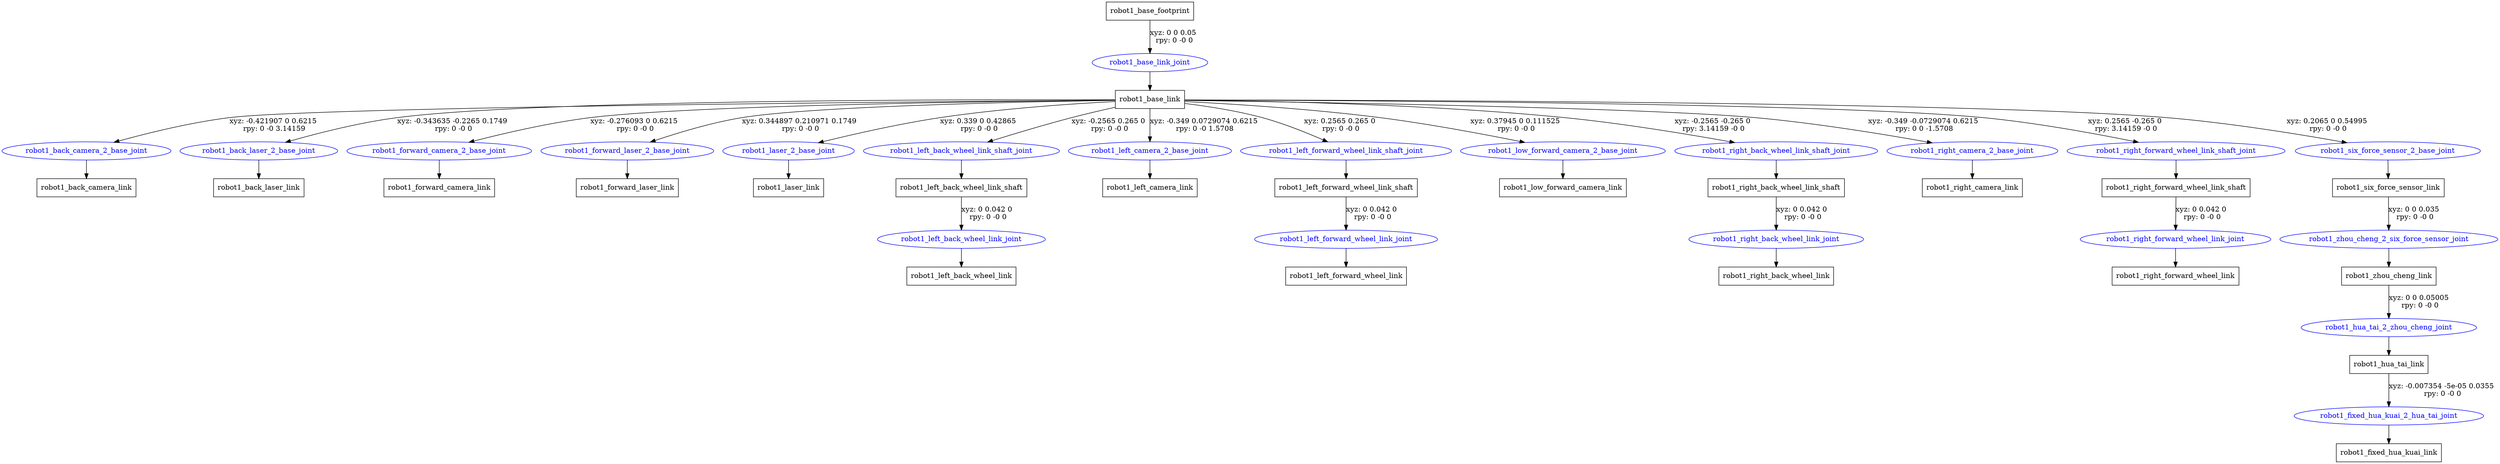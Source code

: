 digraph G {
node [shape=box];
"robot1_base_footprint" [label="robot1_base_footprint"];
"robot1_base_link" [label="robot1_base_link"];
"robot1_back_camera_link" [label="robot1_back_camera_link"];
"robot1_back_laser_link" [label="robot1_back_laser_link"];
"robot1_forward_camera_link" [label="robot1_forward_camera_link"];
"robot1_forward_laser_link" [label="robot1_forward_laser_link"];
"robot1_laser_link" [label="robot1_laser_link"];
"robot1_left_back_wheel_link_shaft" [label="robot1_left_back_wheel_link_shaft"];
"robot1_left_back_wheel_link" [label="robot1_left_back_wheel_link"];
"robot1_left_camera_link" [label="robot1_left_camera_link"];
"robot1_left_forward_wheel_link_shaft" [label="robot1_left_forward_wheel_link_shaft"];
"robot1_left_forward_wheel_link" [label="robot1_left_forward_wheel_link"];
"robot1_low_forward_camera_link" [label="robot1_low_forward_camera_link"];
"robot1_right_back_wheel_link_shaft" [label="robot1_right_back_wheel_link_shaft"];
"robot1_right_back_wheel_link" [label="robot1_right_back_wheel_link"];
"robot1_right_camera_link" [label="robot1_right_camera_link"];
"robot1_right_forward_wheel_link_shaft" [label="robot1_right_forward_wheel_link_shaft"];
"robot1_right_forward_wheel_link" [label="robot1_right_forward_wheel_link"];
"robot1_six_force_sensor_link" [label="robot1_six_force_sensor_link"];
"robot1_zhou_cheng_link" [label="robot1_zhou_cheng_link"];
"robot1_hua_tai_link" [label="robot1_hua_tai_link"];
"robot1_fixed_hua_kuai_link" [label="robot1_fixed_hua_kuai_link"];
node [shape=ellipse, color=blue, fontcolor=blue];
"robot1_base_footprint" -> "robot1_base_link_joint" [label="xyz: 0 0 0.05 \nrpy: 0 -0 0"]
"robot1_base_link_joint" -> "robot1_base_link"
"robot1_base_link" -> "robot1_back_camera_2_base_joint" [label="xyz: -0.421907 0 0.6215 \nrpy: 0 -0 3.14159"]
"robot1_back_camera_2_base_joint" -> "robot1_back_camera_link"
"robot1_base_link" -> "robot1_back_laser_2_base_joint" [label="xyz: -0.343635 -0.2265 0.1749 \nrpy: 0 -0 0"]
"robot1_back_laser_2_base_joint" -> "robot1_back_laser_link"
"robot1_base_link" -> "robot1_forward_camera_2_base_joint" [label="xyz: -0.276093 0 0.6215 \nrpy: 0 -0 0"]
"robot1_forward_camera_2_base_joint" -> "robot1_forward_camera_link"
"robot1_base_link" -> "robot1_forward_laser_2_base_joint" [label="xyz: 0.344897 0.210971 0.1749 \nrpy: 0 -0 0"]
"robot1_forward_laser_2_base_joint" -> "robot1_forward_laser_link"
"robot1_base_link" -> "robot1_laser_2_base_joint" [label="xyz: 0.339 0 0.42865 \nrpy: 0 -0 0"]
"robot1_laser_2_base_joint" -> "robot1_laser_link"
"robot1_base_link" -> "robot1_left_back_wheel_link_shaft_joint" [label="xyz: -0.2565 0.265 0 \nrpy: 0 -0 0"]
"robot1_left_back_wheel_link_shaft_joint" -> "robot1_left_back_wheel_link_shaft"
"robot1_left_back_wheel_link_shaft" -> "robot1_left_back_wheel_link_joint" [label="xyz: 0 0.042 0 \nrpy: 0 -0 0"]
"robot1_left_back_wheel_link_joint" -> "robot1_left_back_wheel_link"
"robot1_base_link" -> "robot1_left_camera_2_base_joint" [label="xyz: -0.349 0.0729074 0.6215 \nrpy: 0 -0 1.5708"]
"robot1_left_camera_2_base_joint" -> "robot1_left_camera_link"
"robot1_base_link" -> "robot1_left_forward_wheel_link_shaft_joint" [label="xyz: 0.2565 0.265 0 \nrpy: 0 -0 0"]
"robot1_left_forward_wheel_link_shaft_joint" -> "robot1_left_forward_wheel_link_shaft"
"robot1_left_forward_wheel_link_shaft" -> "robot1_left_forward_wheel_link_joint" [label="xyz: 0 0.042 0 \nrpy: 0 -0 0"]
"robot1_left_forward_wheel_link_joint" -> "robot1_left_forward_wheel_link"
"robot1_base_link" -> "robot1_low_forward_camera_2_base_joint" [label="xyz: 0.37945 0 0.111525 \nrpy: 0 -0 0"]
"robot1_low_forward_camera_2_base_joint" -> "robot1_low_forward_camera_link"
"robot1_base_link" -> "robot1_right_back_wheel_link_shaft_joint" [label="xyz: -0.2565 -0.265 0 \nrpy: 3.14159 -0 0"]
"robot1_right_back_wheel_link_shaft_joint" -> "robot1_right_back_wheel_link_shaft"
"robot1_right_back_wheel_link_shaft" -> "robot1_right_back_wheel_link_joint" [label="xyz: 0 0.042 0 \nrpy: 0 -0 0"]
"robot1_right_back_wheel_link_joint" -> "robot1_right_back_wheel_link"
"robot1_base_link" -> "robot1_right_camera_2_base_joint" [label="xyz: -0.349 -0.0729074 0.6215 \nrpy: 0 0 -1.5708"]
"robot1_right_camera_2_base_joint" -> "robot1_right_camera_link"
"robot1_base_link" -> "robot1_right_forward_wheel_link_shaft_joint" [label="xyz: 0.2565 -0.265 0 \nrpy: 3.14159 -0 0"]
"robot1_right_forward_wheel_link_shaft_joint" -> "robot1_right_forward_wheel_link_shaft"
"robot1_right_forward_wheel_link_shaft" -> "robot1_right_forward_wheel_link_joint" [label="xyz: 0 0.042 0 \nrpy: 0 -0 0"]
"robot1_right_forward_wheel_link_joint" -> "robot1_right_forward_wheel_link"
"robot1_base_link" -> "robot1_six_force_sensor_2_base_joint" [label="xyz: 0.2065 0 0.54995 \nrpy: 0 -0 0"]
"robot1_six_force_sensor_2_base_joint" -> "robot1_six_force_sensor_link"
"robot1_six_force_sensor_link" -> "robot1_zhou_cheng_2_six_force_sensor_joint" [label="xyz: 0 0 0.035 \nrpy: 0 -0 0"]
"robot1_zhou_cheng_2_six_force_sensor_joint" -> "robot1_zhou_cheng_link"
"robot1_zhou_cheng_link" -> "robot1_hua_tai_2_zhou_cheng_joint" [label="xyz: 0 0 0.05005 \nrpy: 0 -0 0"]
"robot1_hua_tai_2_zhou_cheng_joint" -> "robot1_hua_tai_link"
"robot1_hua_tai_link" -> "robot1_fixed_hua_kuai_2_hua_tai_joint" [label="xyz: -0.007354 -5e-05 0.0355 \nrpy: 0 -0 0"]
"robot1_fixed_hua_kuai_2_hua_tai_joint" -> "robot1_fixed_hua_kuai_link"
}

